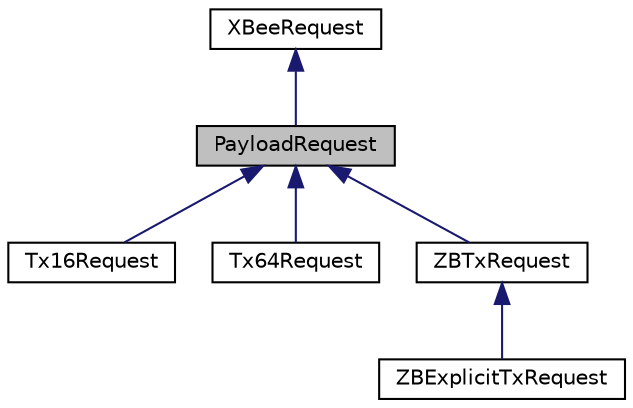 digraph "PayloadRequest"
{
  edge [fontname="Helvetica",fontsize="10",labelfontname="Helvetica",labelfontsize="10"];
  node [fontname="Helvetica",fontsize="10",shape=record];
  Node0 [label="PayloadRequest",height=0.2,width=0.4,color="black", fillcolor="grey75", style="filled", fontcolor="black"];
  Node1 -> Node0 [dir="back",color="midnightblue",fontsize="10",style="solid"];
  Node1 [label="XBeeRequest",height=0.2,width=0.4,color="black", fillcolor="white", style="filled",URL="$class_x_bee_request.html"];
  Node0 -> Node2 [dir="back",color="midnightblue",fontsize="10",style="solid"];
  Node2 [label="Tx16Request",height=0.2,width=0.4,color="black", fillcolor="white", style="filled",URL="$class_tx16_request.html"];
  Node0 -> Node3 [dir="back",color="midnightblue",fontsize="10",style="solid"];
  Node3 [label="Tx64Request",height=0.2,width=0.4,color="black", fillcolor="white", style="filled",URL="$class_tx64_request.html"];
  Node0 -> Node4 [dir="back",color="midnightblue",fontsize="10",style="solid"];
  Node4 [label="ZBTxRequest",height=0.2,width=0.4,color="black", fillcolor="white", style="filled",URL="$class_z_b_tx_request.html"];
  Node4 -> Node5 [dir="back",color="midnightblue",fontsize="10",style="solid"];
  Node5 [label="ZBExplicitTxRequest",height=0.2,width=0.4,color="black", fillcolor="white", style="filled",URL="$class_z_b_explicit_tx_request.html"];
}
